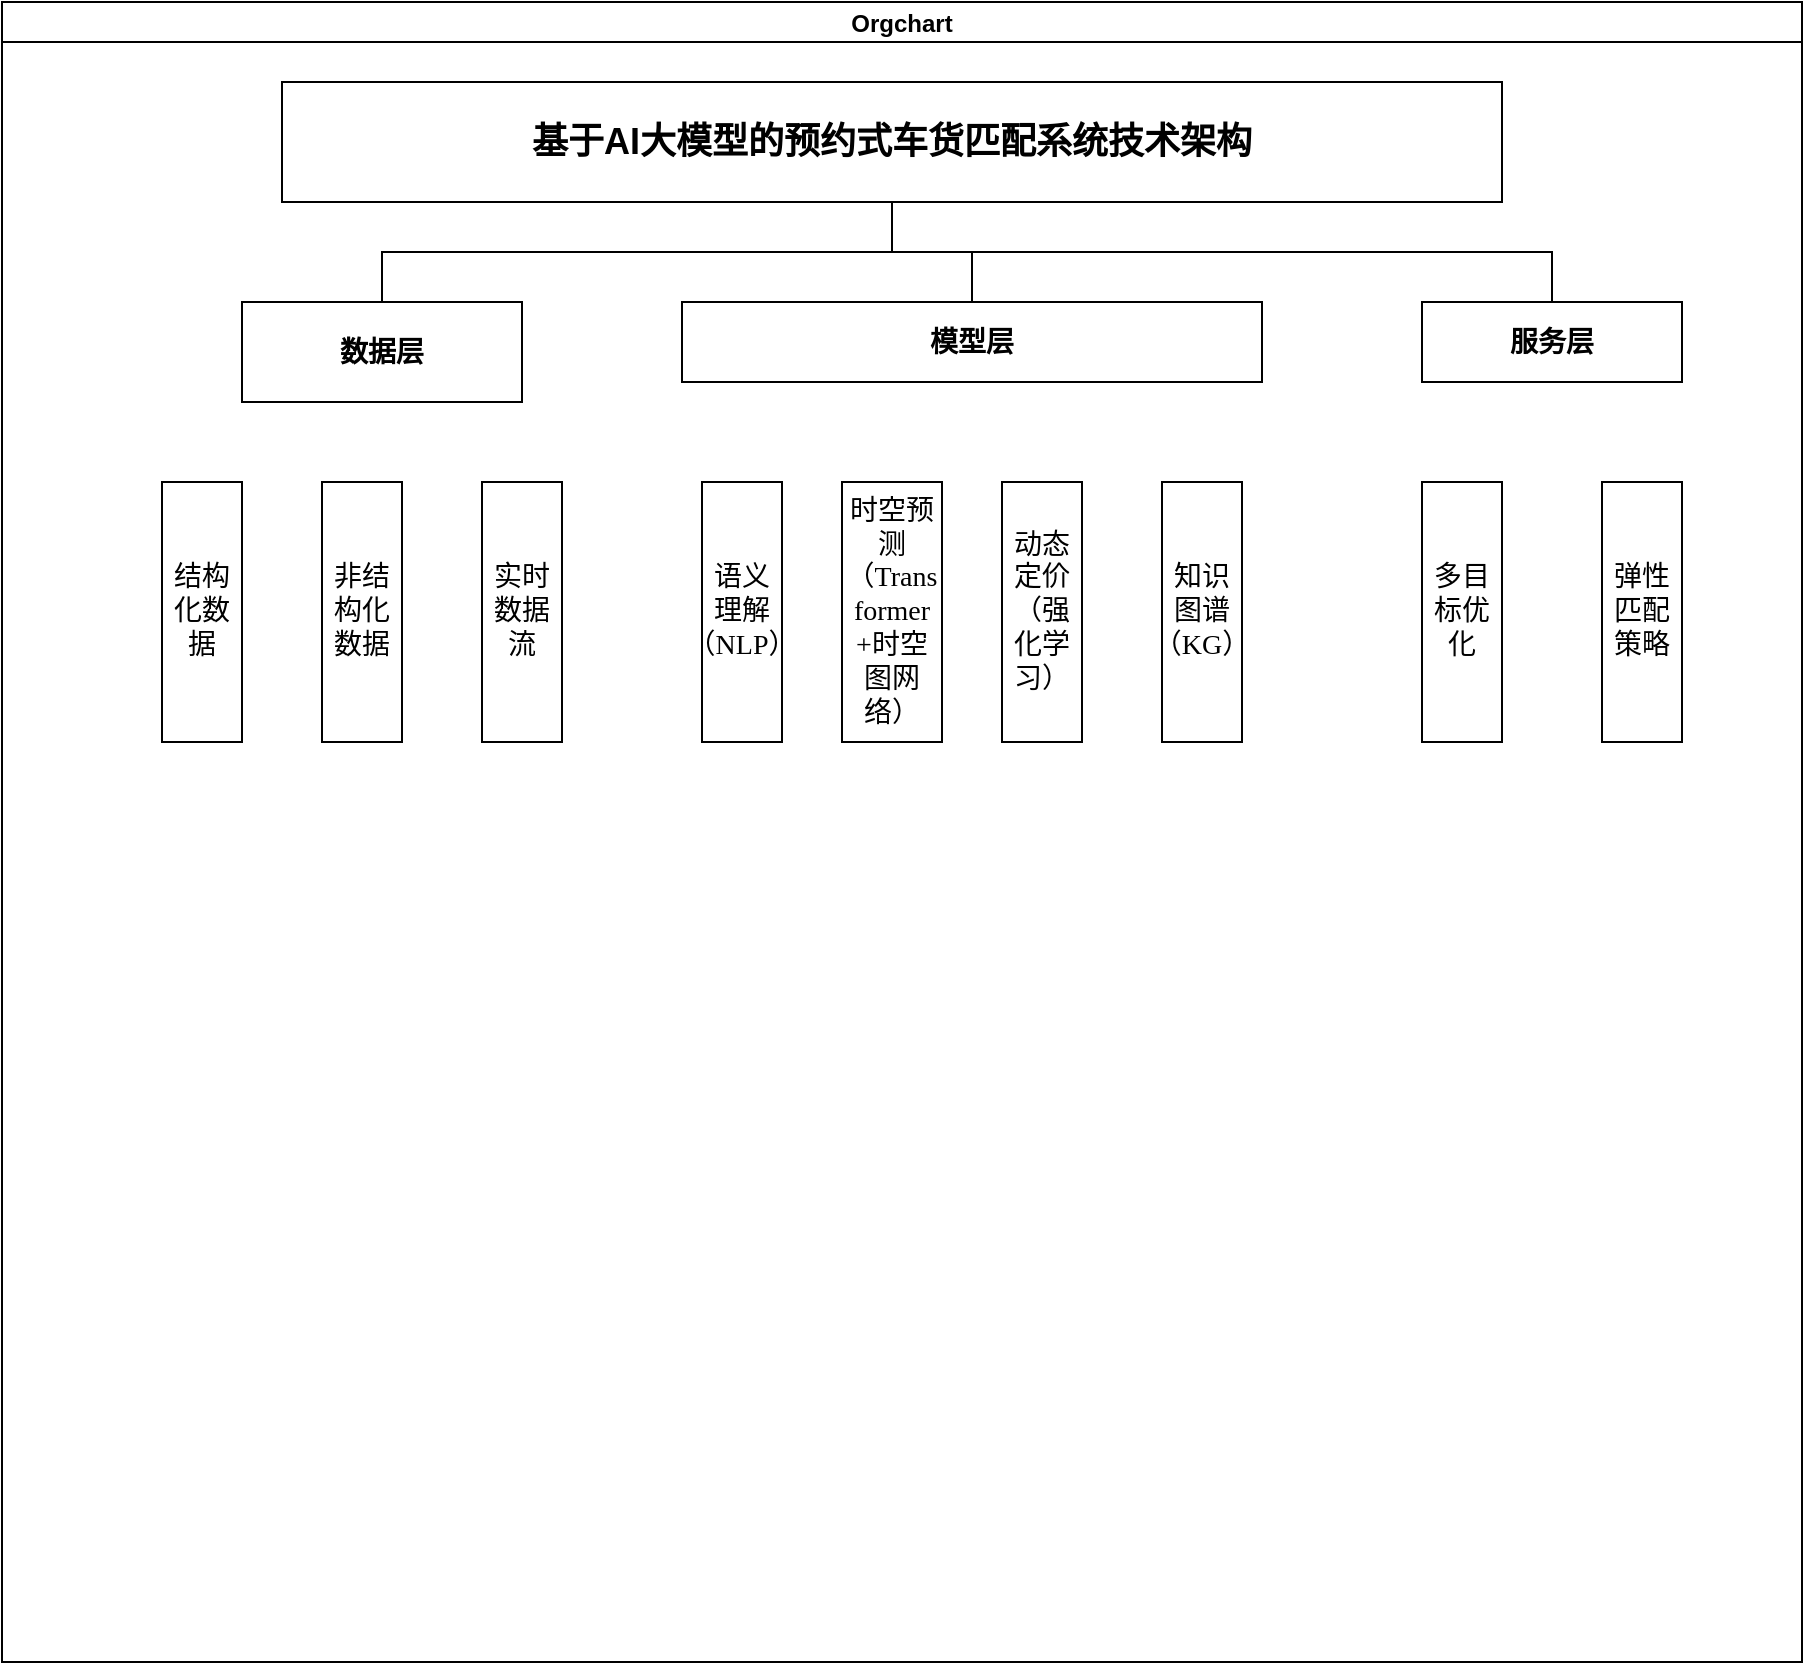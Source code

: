 <mxfile version="26.0.14">
  <diagram id="prtHgNgQTEPvFCAcTncT" name="Page-1">
    <mxGraphModel dx="1034" dy="1589" grid="1" gridSize="10" guides="1" tooltips="1" connect="1" arrows="1" fold="1" page="1" pageScale="1" pageWidth="827" pageHeight="1169" math="0" shadow="0">
      <root>
        <mxCell id="0" />
        <mxCell id="1" parent="0" />
        <mxCell id="I5Wm0jQ6-HLd6gZ0V0kq-21" value="Orgchart" style="swimlane;startSize=20;horizontal=1;containerType=tree;newEdgeStyle={&quot;edgeStyle&quot;:&quot;elbowEdgeStyle&quot;,&quot;startArrow&quot;:&quot;none&quot;,&quot;endArrow&quot;:&quot;none&quot;};" vertex="1" parent="1">
          <mxGeometry x="10" y="-80" width="900" height="830" as="geometry" />
        </mxCell>
        <mxCell id="I5Wm0jQ6-HLd6gZ0V0kq-22" value="" style="edgeStyle=elbowEdgeStyle;elbow=vertical;sourcePerimeterSpacing=0;targetPerimeterSpacing=0;startArrow=none;endArrow=none;rounded=0;curved=0;" edge="1" parent="I5Wm0jQ6-HLd6gZ0V0kq-21" target="I5Wm0jQ6-HLd6gZ0V0kq-25">
          <mxGeometry relative="1" as="geometry">
            <mxPoint x="445" y="110" as="sourcePoint" />
            <Array as="points">
              <mxPoint x="340" y="125" />
            </Array>
          </mxGeometry>
        </mxCell>
        <mxCell id="I5Wm0jQ6-HLd6gZ0V0kq-23" value="" style="edgeStyle=elbowEdgeStyle;elbow=vertical;sourcePerimeterSpacing=0;targetPerimeterSpacing=0;startArrow=none;endArrow=none;rounded=0;curved=0;" edge="1" parent="I5Wm0jQ6-HLd6gZ0V0kq-21" source="I5Wm0jQ6-HLd6gZ0V0kq-24" target="I5Wm0jQ6-HLd6gZ0V0kq-32">
          <mxGeometry relative="1" as="geometry" />
        </mxCell>
        <UserObject label="&lt;b&gt;&lt;font style=&quot;font-size: 18px;&quot;&gt;基于AI大模型的预约式车货匹配系统技术架构&lt;/font&gt;&lt;/b&gt;" treeRoot="1" id="I5Wm0jQ6-HLd6gZ0V0kq-24">
          <mxCell style="whiteSpace=wrap;html=1;align=center;treeFolding=1;treeMoving=1;newEdgeStyle={&quot;edgeStyle&quot;:&quot;elbowEdgeStyle&quot;,&quot;startArrow&quot;:&quot;none&quot;,&quot;endArrow&quot;:&quot;none&quot;};" vertex="1" parent="I5Wm0jQ6-HLd6gZ0V0kq-21">
            <mxGeometry x="140" y="40" width="610" height="60" as="geometry" />
          </mxCell>
        </UserObject>
        <mxCell id="I5Wm0jQ6-HLd6gZ0V0kq-25" value="&lt;font style=&quot;font-size: 14px;&quot;&gt;&lt;b&gt;数据层&lt;/b&gt;&lt;/font&gt;" style="whiteSpace=wrap;html=1;align=center;verticalAlign=middle;treeFolding=1;treeMoving=1;newEdgeStyle={&quot;edgeStyle&quot;:&quot;elbowEdgeStyle&quot;,&quot;startArrow&quot;:&quot;none&quot;,&quot;endArrow&quot;:&quot;none&quot;};" vertex="1" parent="I5Wm0jQ6-HLd6gZ0V0kq-21">
          <mxGeometry x="120" y="150" width="140" height="50" as="geometry" />
        </mxCell>
        <mxCell id="I5Wm0jQ6-HLd6gZ0V0kq-29" value="&lt;b&gt;&lt;font style=&quot;font-size: 14px;&quot;&gt;服务层&lt;/font&gt;&lt;/b&gt;" style="whiteSpace=wrap;html=1;align=center;verticalAlign=middle;treeFolding=1;treeMoving=1;newEdgeStyle={&quot;edgeStyle&quot;:&quot;elbowEdgeStyle&quot;,&quot;startArrow&quot;:&quot;none&quot;,&quot;endArrow&quot;:&quot;none&quot;};" vertex="1" parent="I5Wm0jQ6-HLd6gZ0V0kq-21">
          <mxGeometry x="710" y="150" width="130" height="40" as="geometry" />
        </mxCell>
        <mxCell id="I5Wm0jQ6-HLd6gZ0V0kq-30" value="" style="elbow=vertical;sourcePerimeterSpacing=0;targetPerimeterSpacing=0;startArrow=none;endArrow=none;rounded=0;exitX=0.5;exitY=1;exitDx=0;exitDy=0;edgeStyle=orthogonalEdgeStyle;" edge="1" parent="I5Wm0jQ6-HLd6gZ0V0kq-21" source="I5Wm0jQ6-HLd6gZ0V0kq-24" target="I5Wm0jQ6-HLd6gZ0V0kq-29">
          <mxGeometry relative="1" as="geometry">
            <mxPoint x="310" y="100" as="sourcePoint" />
            <mxPoint x="380" y="140" as="targetPoint" />
          </mxGeometry>
        </mxCell>
        <mxCell id="I5Wm0jQ6-HLd6gZ0V0kq-32" value="&lt;font style=&quot;font-size: 14px;&quot;&gt;&lt;b&gt;模型层&lt;/b&gt;&lt;/font&gt;" style="whiteSpace=wrap;html=1;align=center;verticalAlign=middle;treeFolding=1;treeMoving=1;newEdgeStyle={&quot;edgeStyle&quot;:&quot;elbowEdgeStyle&quot;,&quot;startArrow&quot;:&quot;none&quot;,&quot;endArrow&quot;:&quot;none&quot;};" vertex="1" parent="I5Wm0jQ6-HLd6gZ0V0kq-21">
          <mxGeometry x="340" y="150" width="290" height="40" as="geometry" />
        </mxCell>
        <mxCell id="I5Wm0jQ6-HLd6gZ0V0kq-35" value="&lt;p class=&quot;MsoNormal&quot;&gt;&lt;span style=&quot;mso-spacerun:&#39;yes&#39;;font-family:宋体;mso-bidi-font-family:&#39;Times New Roman&#39;;&lt;br/&gt;color:rgb(0,0,255);font-size:10.5pt;mso-font-kerning:1.0pt;&quot;&gt;结构化数据&lt;/span&gt;&lt;/p&gt;" style="rounded=0;whiteSpace=wrap;html=1;" vertex="1" parent="I5Wm0jQ6-HLd6gZ0V0kq-21">
          <mxGeometry x="80" y="240" width="40" height="130" as="geometry" />
        </mxCell>
        <mxCell id="I5Wm0jQ6-HLd6gZ0V0kq-36" value="&lt;p class=&quot;MsoNormal&quot;&gt;&lt;span style=&quot;mso-spacerun:&#39;yes&#39;;font-family:宋体;mso-bidi-font-family:&#39;Times New Roman&#39;;&lt;br/&gt;color:rgb(0,0,255);font-size:10.5pt;mso-font-kerning:1.0pt;&quot;&gt;非结构化数据&lt;/span&gt;&lt;/p&gt;" style="rounded=0;whiteSpace=wrap;html=1;" vertex="1" parent="I5Wm0jQ6-HLd6gZ0V0kq-21">
          <mxGeometry x="160" y="240" width="40" height="130" as="geometry" />
        </mxCell>
        <mxCell id="I5Wm0jQ6-HLd6gZ0V0kq-37" value="&lt;p class=&quot;MsoNormal&quot;&gt;&lt;span style=&quot;mso-spacerun:&#39;yes&#39;;font-family:宋体;mso-bidi-font-family:&#39;Times New Roman&#39;;&lt;br/&gt;color:rgb(0,0,255);font-size:10.5pt;mso-font-kerning:1.0pt;&quot;&gt;实时数据流&lt;/span&gt;&lt;/p&gt;" style="rounded=0;whiteSpace=wrap;html=1;" vertex="1" parent="I5Wm0jQ6-HLd6gZ0V0kq-21">
          <mxGeometry x="240" y="240" width="40" height="130" as="geometry" />
        </mxCell>
        <mxCell id="I5Wm0jQ6-HLd6gZ0V0kq-38" value="&lt;p class=&quot;MsoNormal&quot;&gt;&lt;span style=&quot;mso-spacerun:&#39;yes&#39;;font-family:宋体;mso-bidi-font-family:&#39;Times New Roman&#39;;&lt;br/&gt;color:rgb(0,0,255);font-size:10.5pt;mso-font-kerning:1.0pt;&quot;&gt;&lt;font face=&quot;宋体&quot;&gt;语义&lt;br&gt;理解（&lt;/font&gt;&lt;font face=&quot;宋体&quot;&gt;NLP）&lt;/font&gt;&lt;/span&gt;&lt;/p&gt;" style="rounded=0;whiteSpace=wrap;html=1;" vertex="1" parent="I5Wm0jQ6-HLd6gZ0V0kq-21">
          <mxGeometry x="350" y="240" width="40" height="130" as="geometry" />
        </mxCell>
        <mxCell id="I5Wm0jQ6-HLd6gZ0V0kq-39" value="&lt;p class=&quot;MsoNormal&quot;&gt;&lt;span style=&quot;mso-spacerun:&#39;yes&#39;;font-family:宋体;mso-bidi-font-family:&#39;Times New Roman&#39;;&lt;br/&gt;color:rgb(0,0,255);font-size:10.5pt;mso-font-kerning:1.0pt;&quot;&gt;&lt;font face=&quot;宋体&quot;&gt;时空预测（&lt;/font&gt;&lt;font face=&quot;宋体&quot;&gt;Trans&lt;br&gt;former&lt;br&gt;+时空图网络）&lt;/font&gt;&lt;/span&gt;&lt;/p&gt;" style="rounded=0;whiteSpace=wrap;html=1;" vertex="1" parent="I5Wm0jQ6-HLd6gZ0V0kq-21">
          <mxGeometry x="420" y="240" width="50" height="130" as="geometry" />
        </mxCell>
        <mxCell id="I5Wm0jQ6-HLd6gZ0V0kq-40" value="&lt;p class=&quot;MsoNormal&quot;&gt;&lt;span style=&quot;mso-spacerun:&#39;yes&#39;;font-family:宋体;mso-bidi-font-family:&#39;Times New Roman&#39;;&lt;br/&gt;color:rgb(0,0,255);font-size:10.5pt;mso-font-kerning:1.0pt;&quot;&gt;动态定价（强化学习）&lt;/span&gt;&lt;/p&gt;" style="rounded=0;whiteSpace=wrap;html=1;" vertex="1" parent="I5Wm0jQ6-HLd6gZ0V0kq-21">
          <mxGeometry x="500" y="240" width="40" height="130" as="geometry" />
        </mxCell>
        <mxCell id="I5Wm0jQ6-HLd6gZ0V0kq-41" value="&lt;p class=&quot;MsoNormal&quot;&gt;&lt;span style=&quot;mso-spacerun:&#39;yes&#39;;font-family:宋体;mso-bidi-font-family:&#39;Times New Roman&#39;;&lt;br/&gt;color:rgb(0,0,255);font-size:10.5pt;mso-font-kerning:1.0pt;&quot;&gt;&lt;font face=&quot;宋体&quot;&gt;知识&lt;br&gt;图谱（&lt;/font&gt;&lt;font face=&quot;宋体&quot;&gt;KG）&lt;/font&gt;&lt;/span&gt;&lt;/p&gt;" style="rounded=0;whiteSpace=wrap;html=1;" vertex="1" parent="I5Wm0jQ6-HLd6gZ0V0kq-21">
          <mxGeometry x="580" y="240" width="40" height="130" as="geometry" />
        </mxCell>
        <mxCell id="I5Wm0jQ6-HLd6gZ0V0kq-42" value="&lt;p class=&quot;MsoNormal&quot;&gt;&lt;span style=&quot;mso-spacerun:&#39;yes&#39;;font-family:宋体;mso-bidi-font-family:&#39;Times New Roman&#39;;&lt;br/&gt;color:rgb(0,0,255);font-size:10.5pt;mso-font-kerning:1.0pt;&quot;&gt;多目标优化&lt;/span&gt;&lt;/p&gt;" style="rounded=0;whiteSpace=wrap;html=1;" vertex="1" parent="I5Wm0jQ6-HLd6gZ0V0kq-21">
          <mxGeometry x="710" y="240" width="40" height="130" as="geometry" />
        </mxCell>
        <mxCell id="I5Wm0jQ6-HLd6gZ0V0kq-43" value="&lt;p class=&quot;MsoNormal&quot;&gt;&lt;span style=&quot;mso-spacerun:&#39;yes&#39;;font-family:宋体;mso-bidi-font-family:&#39;Times New Roman&#39;;&lt;br/&gt;color:rgb(0,0,255);font-size:10.5pt;mso-font-kerning:1.0pt;&quot;&gt;弹性匹配策略&lt;/span&gt;&lt;/p&gt;" style="rounded=0;whiteSpace=wrap;html=1;" vertex="1" parent="I5Wm0jQ6-HLd6gZ0V0kq-21">
          <mxGeometry x="800" y="240" width="40" height="130" as="geometry" />
        </mxCell>
      </root>
    </mxGraphModel>
  </diagram>
</mxfile>

